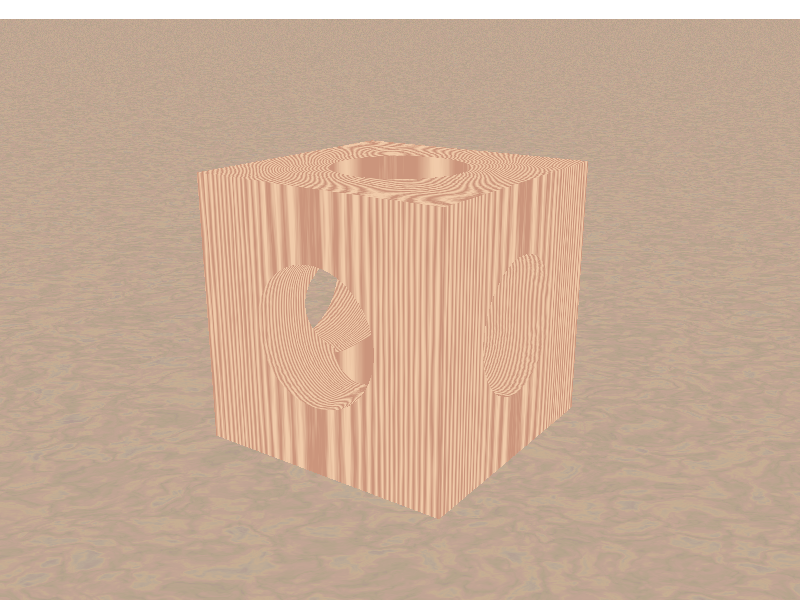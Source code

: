 //DIFFERENCE OF CUBE WITH (UNION OF THREE PERPENDICULAR CYLINDERS)

//Files with predefined colors and textures
#include "colors.inc"
#include "glass.inc"
#include "golds.inc"
#include "metals.inc"
#include "stones.inc"
#include "woods.inc"

//Place the camera
camera {
  sky <0,0,1>          //Don't change this
  direction <-1,0,0>   //Don't change this  
  right <-4/3,0,0>     //Don't change this
  location  <10,7,4>  //Camera location
  look_at   <0,0,0>    //Where camera is pointing
  angle 50      //Angle of the view--increase to see more, decrease to see less
}

//Ambient light to "brighten up" darker pictures
global_settings { ambient_light White }

//Place a light--you can have more than one!
light_source {
  <0,0,5>       //Change this if you want to put the light at a different point
  color White*2        //Multiplying by 2 doubles the brightness
}  

light_source{ <5,5,5> color White*2}

//Set a background color
background { color White }

difference{   

box { <-2,-2,-2>,<2,2,2> texture{T_Wood1} }  

union{
cylinder { <-5, 0, 0>, <5, 0, 0>, 1 texture {T_Wood1}}
cylinder { <0, -5, 0>, <0, 5, 0>, 1 texture {T_Wood1}}
cylinder { <0, 0, -5>, <0, 0,5 >, 1 texture {T_Wood1}}
}

}

plane{<0,0,-1>,5 texture{T_Stone1}}

